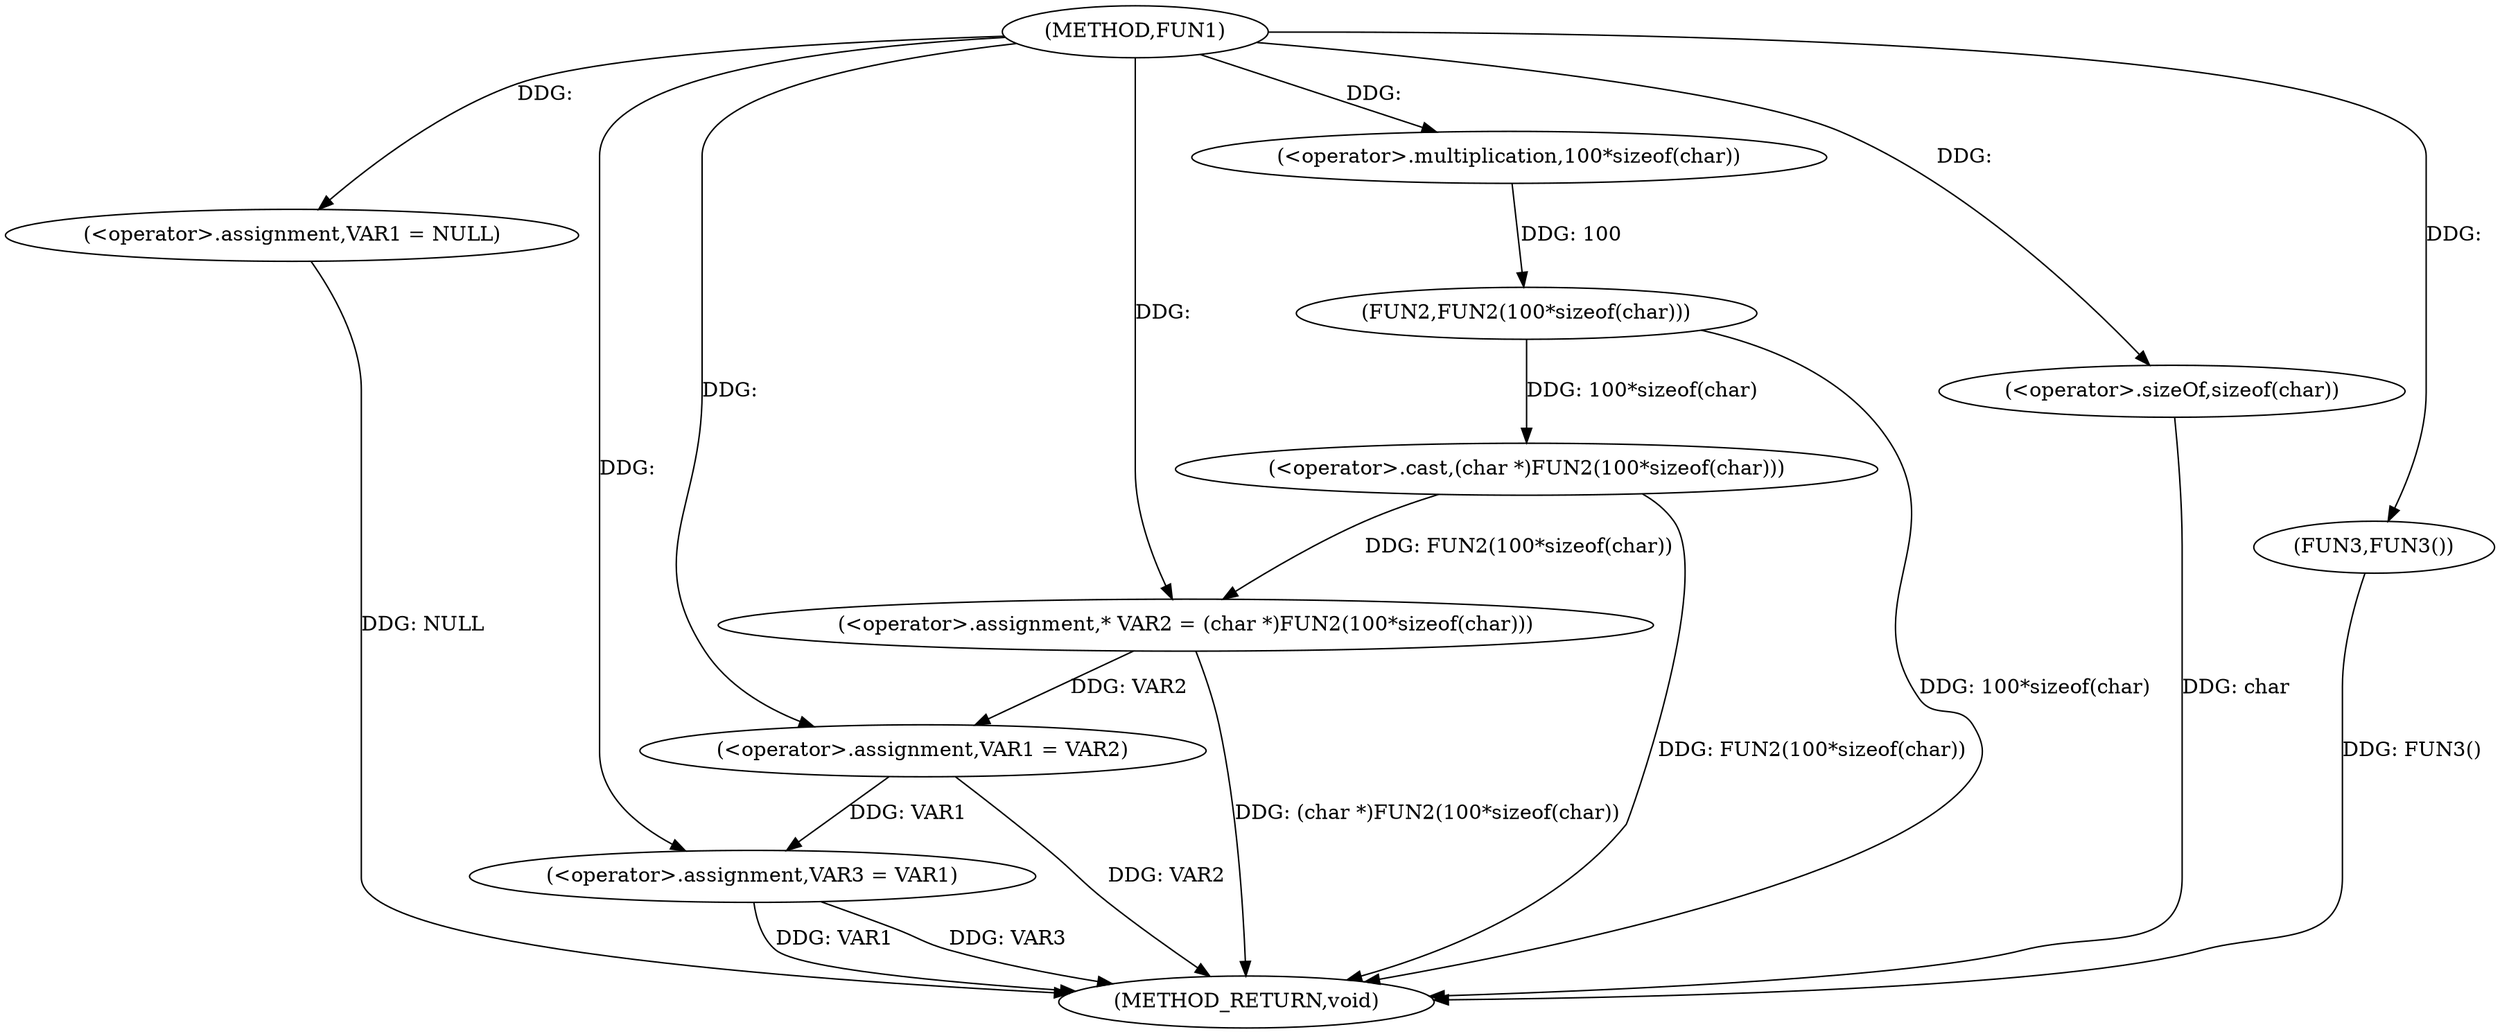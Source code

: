 digraph FUN1 {  
"1000100" [label = "(METHOD,FUN1)" ]
"1000124" [label = "(METHOD_RETURN,void)" ]
"1000103" [label = "(<operator>.assignment,VAR1 = NULL)" ]
"1000108" [label = "(<operator>.assignment,* VAR2 = (char *)FUN2(100*sizeof(char)))" ]
"1000110" [label = "(<operator>.cast,(char *)FUN2(100*sizeof(char)))" ]
"1000112" [label = "(FUN2,FUN2(100*sizeof(char)))" ]
"1000113" [label = "(<operator>.multiplication,100*sizeof(char))" ]
"1000115" [label = "(<operator>.sizeOf,sizeof(char))" ]
"1000117" [label = "(<operator>.assignment,VAR1 = VAR2)" ]
"1000120" [label = "(<operator>.assignment,VAR3 = VAR1)" ]
"1000123" [label = "(FUN3,FUN3())" ]
  "1000103" -> "1000124"  [ label = "DDG: NULL"] 
  "1000123" -> "1000124"  [ label = "DDG: FUN3()"] 
  "1000110" -> "1000124"  [ label = "DDG: FUN2(100*sizeof(char))"] 
  "1000120" -> "1000124"  [ label = "DDG: VAR1"] 
  "1000117" -> "1000124"  [ label = "DDG: VAR2"] 
  "1000115" -> "1000124"  [ label = "DDG: char"] 
  "1000120" -> "1000124"  [ label = "DDG: VAR3"] 
  "1000112" -> "1000124"  [ label = "DDG: 100*sizeof(char)"] 
  "1000108" -> "1000124"  [ label = "DDG: (char *)FUN2(100*sizeof(char))"] 
  "1000100" -> "1000103"  [ label = "DDG: "] 
  "1000110" -> "1000108"  [ label = "DDG: FUN2(100*sizeof(char))"] 
  "1000100" -> "1000108"  [ label = "DDG: "] 
  "1000112" -> "1000110"  [ label = "DDG: 100*sizeof(char)"] 
  "1000113" -> "1000112"  [ label = "DDG: 100"] 
  "1000100" -> "1000113"  [ label = "DDG: "] 
  "1000100" -> "1000115"  [ label = "DDG: "] 
  "1000108" -> "1000117"  [ label = "DDG: VAR2"] 
  "1000100" -> "1000117"  [ label = "DDG: "] 
  "1000117" -> "1000120"  [ label = "DDG: VAR1"] 
  "1000100" -> "1000120"  [ label = "DDG: "] 
  "1000100" -> "1000123"  [ label = "DDG: "] 
}
